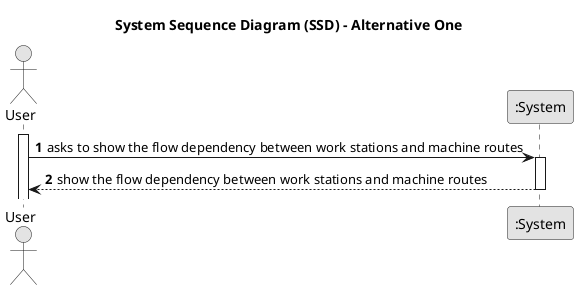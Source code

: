@startuml
skinparam monochrome true
skinparam packageStyle rectangle
skinparam shadowing false

title System Sequence Diagram (SSD) - Alternative One

autonumber

actor "User" as User
participant ":System" as System

activate User

    User -> System : asks to show the flow dependency between work stations and machine routes
    activate System

        System --> User : show the flow dependency between work stations and machine routes
    deactivate System

@enduml